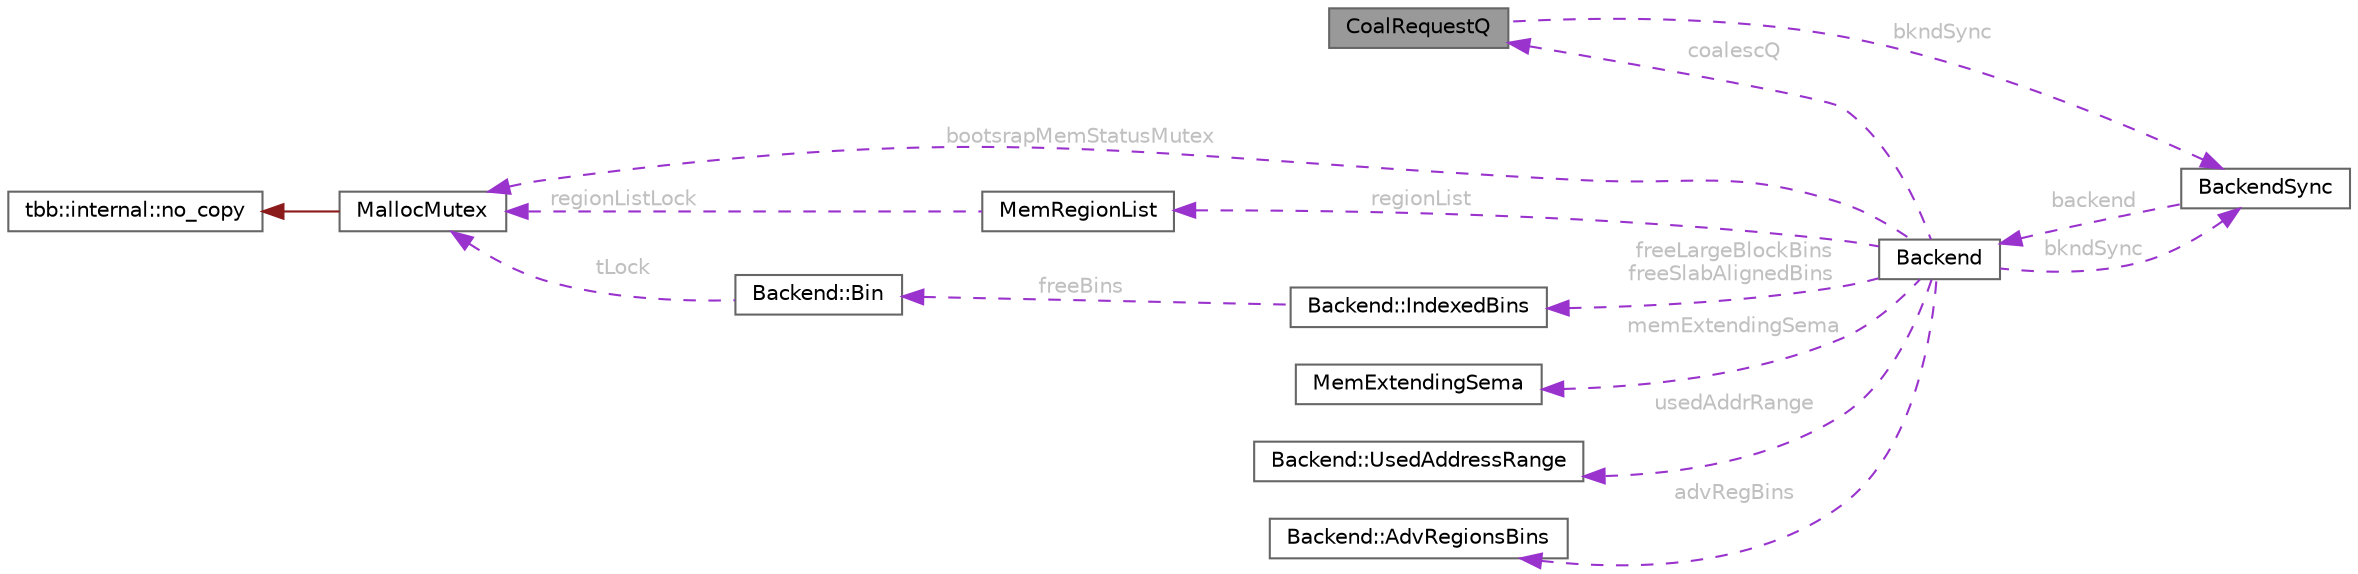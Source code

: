digraph "CoalRequestQ"
{
 // LATEX_PDF_SIZE
  bgcolor="transparent";
  edge [fontname=Helvetica,fontsize=10,labelfontname=Helvetica,labelfontsize=10];
  node [fontname=Helvetica,fontsize=10,shape=box,height=0.2,width=0.4];
  rankdir="LR";
  Node1 [id="Node000001",label="CoalRequestQ",height=0.2,width=0.4,color="gray40", fillcolor="grey60", style="filled", fontcolor="black",tooltip=" "];
  Node2 -> Node1 [id="edge1_Node000001_Node000002",dir="back",color="darkorchid3",style="dashed",tooltip=" ",label=" bkndSync",fontcolor="grey" ];
  Node2 [id="Node000002",label="BackendSync",height=0.2,width=0.4,color="gray40", fillcolor="white", style="filled",URL="$class_backend_sync.html",tooltip=" "];
  Node3 -> Node2 [id="edge2_Node000002_Node000003",dir="back",color="darkorchid3",style="dashed",tooltip=" ",label=" backend",fontcolor="grey" ];
  Node3 [id="Node000003",label="Backend",height=0.2,width=0.4,color="gray40", fillcolor="white", style="filled",URL="$class_backend.html",tooltip=" "];
  Node4 -> Node3 [id="edge3_Node000003_Node000004",dir="back",color="darkorchid3",style="dashed",tooltip=" ",label=" regionList",fontcolor="grey" ];
  Node4 [id="Node000004",label="MemRegionList",height=0.2,width=0.4,color="gray40", fillcolor="white", style="filled",URL="$class_mem_region_list.html",tooltip=" "];
  Node5 -> Node4 [id="edge4_Node000004_Node000005",dir="back",color="darkorchid3",style="dashed",tooltip=" ",label=" regionListLock",fontcolor="grey" ];
  Node5 [id="Node000005",label="MallocMutex",height=0.2,width=0.4,color="gray40", fillcolor="white", style="filled",URL="$class_malloc_mutex.html",tooltip="Stripped down version of spin_mutex."];
  Node6 -> Node5 [id="edge5_Node000005_Node000006",dir="back",color="firebrick4",style="solid",tooltip=" "];
  Node6 [id="Node000006",label="tbb::internal::no_copy",height=0.2,width=0.4,color="gray40", fillcolor="white", style="filled",tooltip=" "];
  Node1 -> Node3 [id="edge6_Node000003_Node000001",dir="back",color="darkorchid3",style="dashed",tooltip=" ",label=" coalescQ",fontcolor="grey" ];
  Node2 -> Node3 [id="edge7_Node000003_Node000002",dir="back",color="darkorchid3",style="dashed",tooltip=" ",label=" bkndSync",fontcolor="grey" ];
  Node7 -> Node3 [id="edge8_Node000003_Node000007",dir="back",color="darkorchid3",style="dashed",tooltip=" ",label=" memExtendingSema",fontcolor="grey" ];
  Node7 [id="Node000007",label="MemExtendingSema",height=0.2,width=0.4,color="gray40", fillcolor="white", style="filled",URL="$class_mem_extending_sema.html",tooltip=" "];
  Node8 -> Node3 [id="edge9_Node000003_Node000008",dir="back",color="darkorchid3",style="dashed",tooltip=" ",label=" usedAddrRange",fontcolor="grey" ];
  Node8 [id="Node000008",label="Backend::UsedAddressRange",height=0.2,width=0.4,color="gray40", fillcolor="white", style="filled",URL="$class_backend_1_1_used_address_range.html",tooltip=" "];
  Node5 -> Node3 [id="edge10_Node000003_Node000005",dir="back",color="darkorchid3",style="dashed",tooltip=" ",label=" bootsrapMemStatusMutex",fontcolor="grey" ];
  Node9 -> Node3 [id="edge11_Node000003_Node000009",dir="back",color="darkorchid3",style="dashed",tooltip=" ",label=" advRegBins",fontcolor="grey" ];
  Node9 [id="Node000009",label="Backend::AdvRegionsBins",height=0.2,width=0.4,color="gray40", fillcolor="white", style="filled",URL="$class_backend_1_1_adv_regions_bins.html",tooltip=" "];
  Node10 -> Node3 [id="edge12_Node000003_Node000010",dir="back",color="darkorchid3",style="dashed",tooltip=" ",label=" freeLargeBlockBins\nfreeSlabAlignedBins",fontcolor="grey" ];
  Node10 [id="Node000010",label="Backend::IndexedBins",height=0.2,width=0.4,color="gray40", fillcolor="white", style="filled",URL="$class_backend_1_1_indexed_bins.html",tooltip=" "];
  Node11 -> Node10 [id="edge13_Node000010_Node000011",dir="back",color="darkorchid3",style="dashed",tooltip=" ",label=" freeBins",fontcolor="grey" ];
  Node11 [id="Node000011",label="Backend::Bin",height=0.2,width=0.4,color="gray40", fillcolor="white", style="filled",URL="$struct_backend_1_1_bin.html",tooltip=" "];
  Node5 -> Node11 [id="edge14_Node000011_Node000005",dir="back",color="darkorchid3",style="dashed",tooltip=" ",label=" tLock",fontcolor="grey" ];
}
